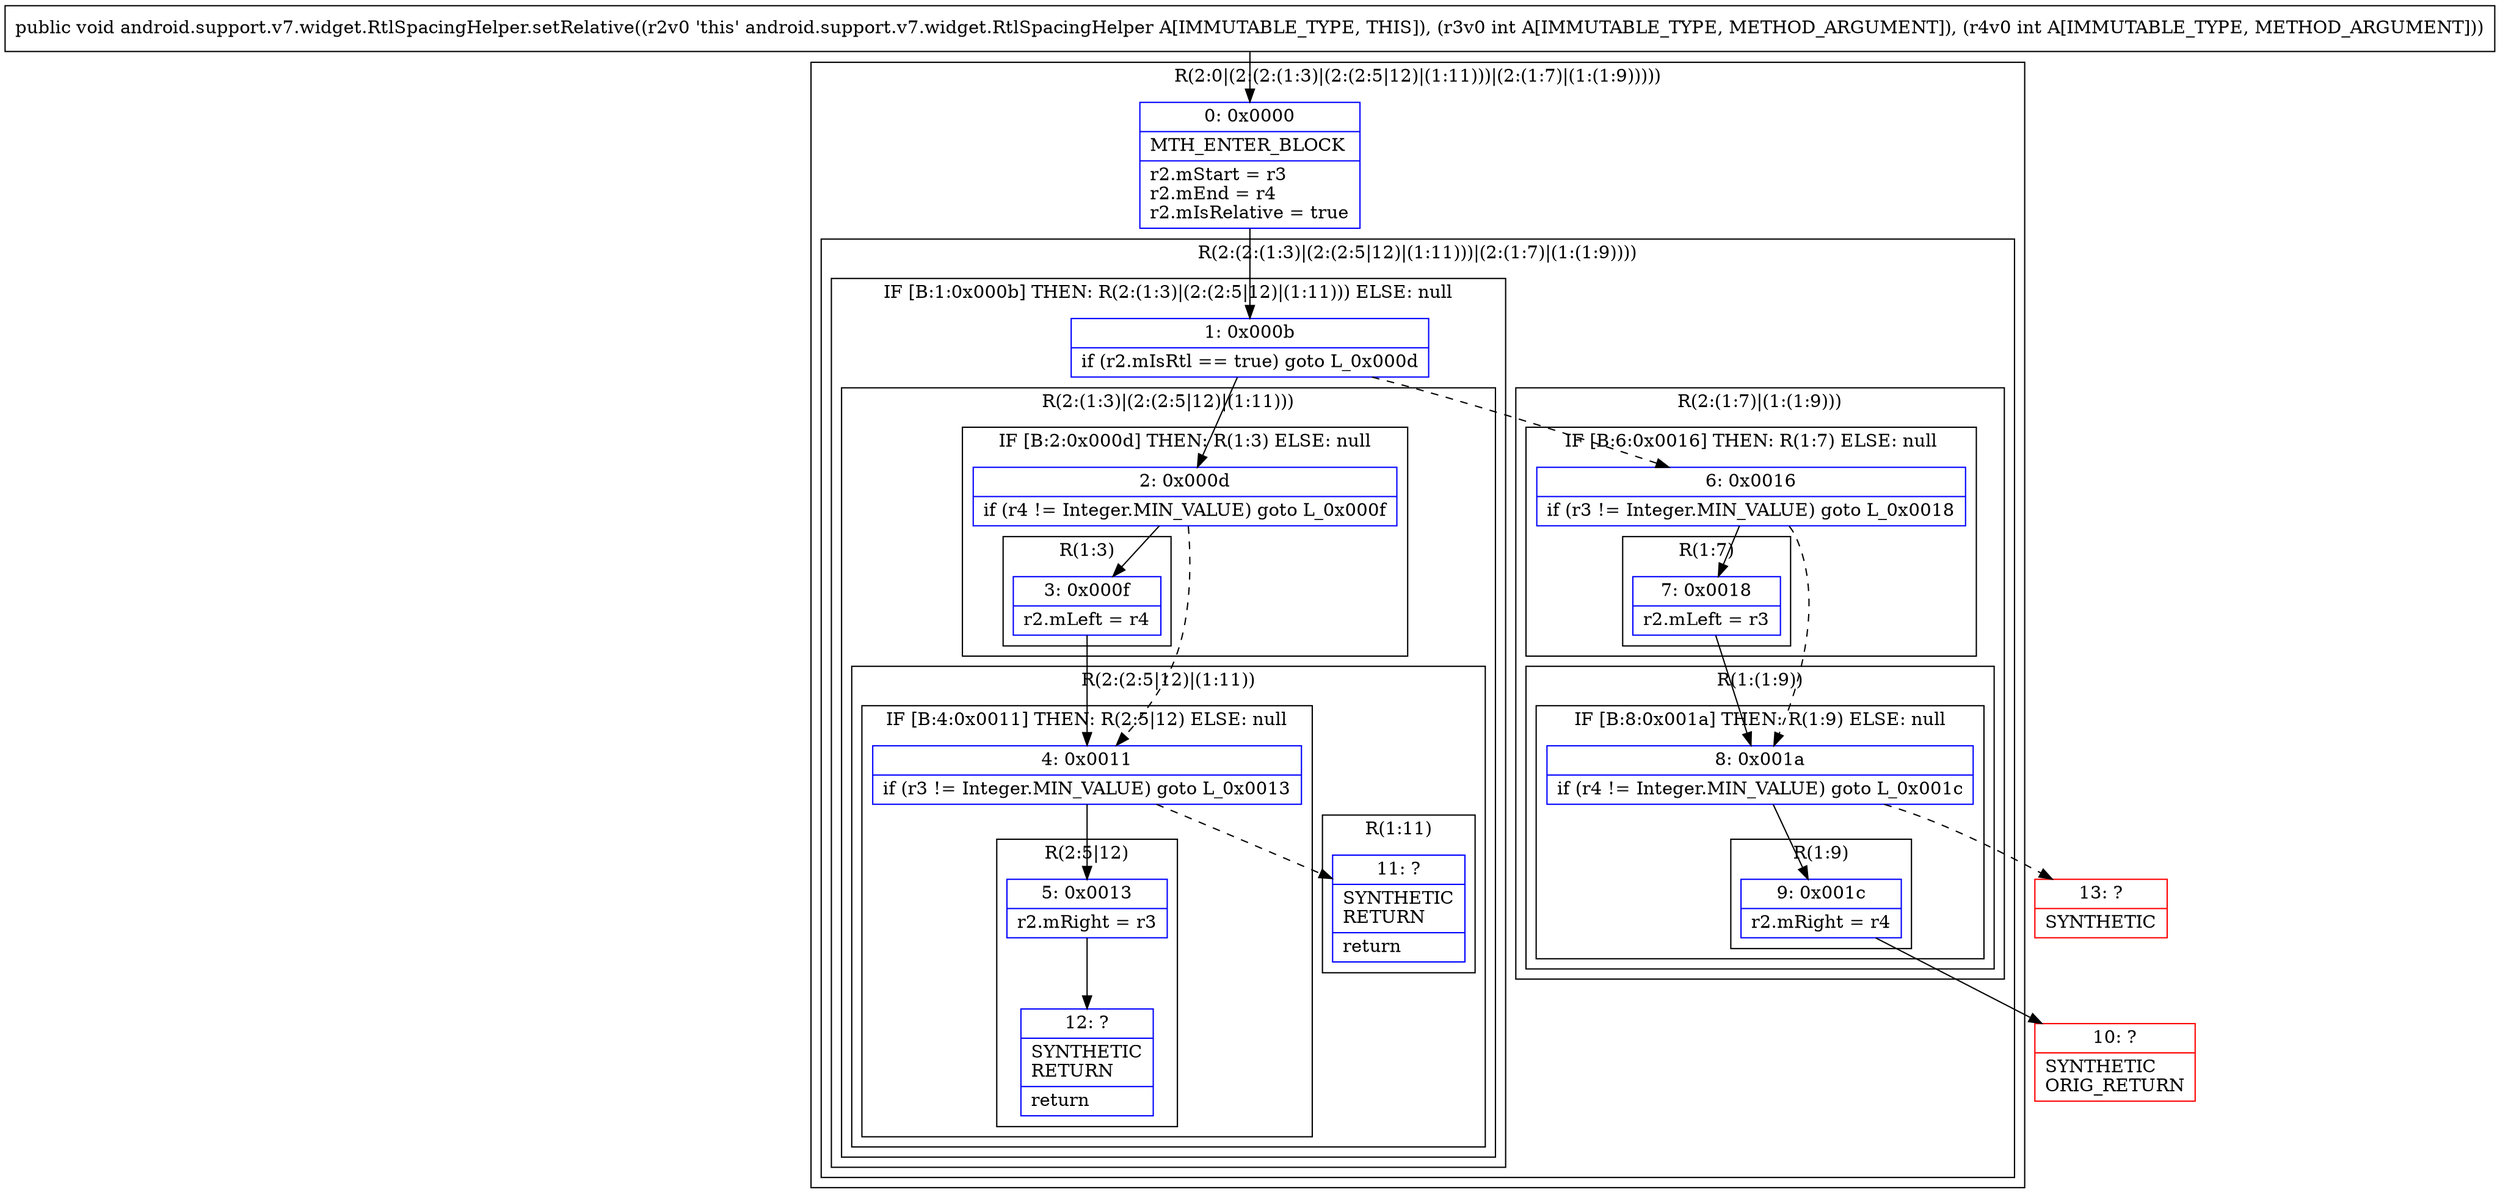 digraph "CFG forandroid.support.v7.widget.RtlSpacingHelper.setRelative(II)V" {
subgraph cluster_Region_1491082519 {
label = "R(2:0|(2:(2:(1:3)|(2:(2:5|12)|(1:11)))|(2:(1:7)|(1:(1:9)))))";
node [shape=record,color=blue];
Node_0 [shape=record,label="{0\:\ 0x0000|MTH_ENTER_BLOCK\l|r2.mStart = r3\lr2.mEnd = r4\lr2.mIsRelative = true\l}"];
subgraph cluster_Region_1446245837 {
label = "R(2:(2:(1:3)|(2:(2:5|12)|(1:11)))|(2:(1:7)|(1:(1:9))))";
node [shape=record,color=blue];
subgraph cluster_IfRegion_1058133642 {
label = "IF [B:1:0x000b] THEN: R(2:(1:3)|(2:(2:5|12)|(1:11))) ELSE: null";
node [shape=record,color=blue];
Node_1 [shape=record,label="{1\:\ 0x000b|if (r2.mIsRtl == true) goto L_0x000d\l}"];
subgraph cluster_Region_985392941 {
label = "R(2:(1:3)|(2:(2:5|12)|(1:11)))";
node [shape=record,color=blue];
subgraph cluster_IfRegion_1651199432 {
label = "IF [B:2:0x000d] THEN: R(1:3) ELSE: null";
node [shape=record,color=blue];
Node_2 [shape=record,label="{2\:\ 0x000d|if (r4 != Integer.MIN_VALUE) goto L_0x000f\l}"];
subgraph cluster_Region_733958613 {
label = "R(1:3)";
node [shape=record,color=blue];
Node_3 [shape=record,label="{3\:\ 0x000f|r2.mLeft = r4\l}"];
}
}
subgraph cluster_Region_439052206 {
label = "R(2:(2:5|12)|(1:11))";
node [shape=record,color=blue];
subgraph cluster_IfRegion_2135718217 {
label = "IF [B:4:0x0011] THEN: R(2:5|12) ELSE: null";
node [shape=record,color=blue];
Node_4 [shape=record,label="{4\:\ 0x0011|if (r3 != Integer.MIN_VALUE) goto L_0x0013\l}"];
subgraph cluster_Region_1207008869 {
label = "R(2:5|12)";
node [shape=record,color=blue];
Node_5 [shape=record,label="{5\:\ 0x0013|r2.mRight = r3\l}"];
Node_12 [shape=record,label="{12\:\ ?|SYNTHETIC\lRETURN\l|return\l}"];
}
}
subgraph cluster_Region_378646199 {
label = "R(1:11)";
node [shape=record,color=blue];
Node_11 [shape=record,label="{11\:\ ?|SYNTHETIC\lRETURN\l|return\l}"];
}
}
}
}
subgraph cluster_Region_1464253916 {
label = "R(2:(1:7)|(1:(1:9)))";
node [shape=record,color=blue];
subgraph cluster_IfRegion_1272709196 {
label = "IF [B:6:0x0016] THEN: R(1:7) ELSE: null";
node [shape=record,color=blue];
Node_6 [shape=record,label="{6\:\ 0x0016|if (r3 != Integer.MIN_VALUE) goto L_0x0018\l}"];
subgraph cluster_Region_127032580 {
label = "R(1:7)";
node [shape=record,color=blue];
Node_7 [shape=record,label="{7\:\ 0x0018|r2.mLeft = r3\l}"];
}
}
subgraph cluster_Region_476950359 {
label = "R(1:(1:9))";
node [shape=record,color=blue];
subgraph cluster_IfRegion_2124896603 {
label = "IF [B:8:0x001a] THEN: R(1:9) ELSE: null";
node [shape=record,color=blue];
Node_8 [shape=record,label="{8\:\ 0x001a|if (r4 != Integer.MIN_VALUE) goto L_0x001c\l}"];
subgraph cluster_Region_1439885475 {
label = "R(1:9)";
node [shape=record,color=blue];
Node_9 [shape=record,label="{9\:\ 0x001c|r2.mRight = r4\l}"];
}
}
}
}
}
}
Node_10 [shape=record,color=red,label="{10\:\ ?|SYNTHETIC\lORIG_RETURN\l}"];
Node_13 [shape=record,color=red,label="{13\:\ ?|SYNTHETIC\l}"];
MethodNode[shape=record,label="{public void android.support.v7.widget.RtlSpacingHelper.setRelative((r2v0 'this' android.support.v7.widget.RtlSpacingHelper A[IMMUTABLE_TYPE, THIS]), (r3v0 int A[IMMUTABLE_TYPE, METHOD_ARGUMENT]), (r4v0 int A[IMMUTABLE_TYPE, METHOD_ARGUMENT])) }"];
MethodNode -> Node_0;
Node_0 -> Node_1;
Node_1 -> Node_2;
Node_1 -> Node_6[style=dashed];
Node_2 -> Node_3;
Node_2 -> Node_4[style=dashed];
Node_3 -> Node_4;
Node_4 -> Node_5;
Node_4 -> Node_11[style=dashed];
Node_5 -> Node_12;
Node_6 -> Node_7;
Node_6 -> Node_8[style=dashed];
Node_7 -> Node_8;
Node_8 -> Node_9;
Node_8 -> Node_13[style=dashed];
Node_9 -> Node_10;
}

